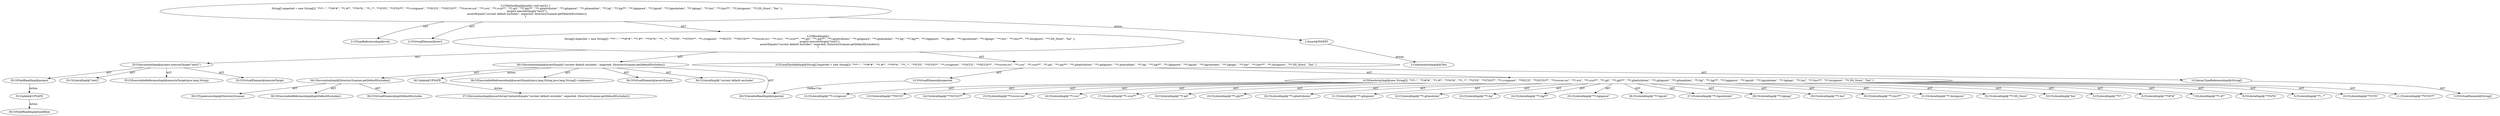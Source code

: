 digraph "test2#?" {
0 [label="2:CtTypeReferenceImpl@void" shape=ellipse]
1 [label="2:CtVirtualElement@test2" shape=ellipse]
2 [label="3:CtVirtualElement@String[]" shape=ellipse]
3 [label="3:CtArrayTypeReferenceImpl@String[]" shape=ellipse]
4 [label="4:CtNewArrayImpl@new String[]\{ \"**/*~\", \"**/#*#\", \"**/.#*\", \"**/%*%\", \"**/._*\", \"**/CVS\", \"**/CVS/**\", \"**/.cvsignore\", \"**/SCCS\", \"**/SCCS/**\", \"**/vssver.scc\", \"**/.svn\", \"**/.svn/**\", \"**/.git\", \"**/.git/**\", \"**/.gitattributes\", \"**/.gitignore\", \"**/.gitmodules\", \"**/.hg\", \"**/.hg/**\", \"**/.hgignore\", \"**/.hgsub\", \"**/.hgsubstate\", \"**/.hgtags\", \"**/.bzr\", \"**/.bzr/**\", \"**/.bzrignore\", \"**/.DS_Store\", \"foo\" \}" shape=ellipse]
5 [label="5:CtLiteralImpl@\"**/*~\"" shape=ellipse]
6 [label="6:CtLiteralImpl@\"**/#*#\"" shape=ellipse]
7 [label="7:CtLiteralImpl@\"**/.#*\"" shape=ellipse]
8 [label="8:CtLiteralImpl@\"**/%*%\"" shape=ellipse]
9 [label="9:CtLiteralImpl@\"**/._*\"" shape=ellipse]
10 [label="10:CtLiteralImpl@\"**/CVS\"" shape=ellipse]
11 [label="11:CtLiteralImpl@\"**/CVS/**\"" shape=ellipse]
12 [label="12:CtLiteralImpl@\"**/.cvsignore\"" shape=ellipse]
13 [label="13:CtLiteralImpl@\"**/SCCS\"" shape=ellipse]
14 [label="14:CtLiteralImpl@\"**/SCCS/**\"" shape=ellipse]
15 [label="15:CtLiteralImpl@\"**/vssver.scc\"" shape=ellipse]
16 [label="16:CtLiteralImpl@\"**/.svn\"" shape=ellipse]
17 [label="17:CtLiteralImpl@\"**/.svn/**\"" shape=ellipse]
18 [label="18:CtLiteralImpl@\"**/.git\"" shape=ellipse]
19 [label="19:CtLiteralImpl@\"**/.git/**\"" shape=ellipse]
20 [label="20:CtLiteralImpl@\"**/.gitattributes\"" shape=ellipse]
21 [label="21:CtLiteralImpl@\"**/.gitignore\"" shape=ellipse]
22 [label="22:CtLiteralImpl@\"**/.gitmodules\"" shape=ellipse]
23 [label="23:CtLiteralImpl@\"**/.hg\"" shape=ellipse]
24 [label="24:CtLiteralImpl@\"**/.hg/**\"" shape=ellipse]
25 [label="25:CtLiteralImpl@\"**/.hgignore\"" shape=ellipse]
26 [label="26:CtLiteralImpl@\"**/.hgsub\"" shape=ellipse]
27 [label="27:CtLiteralImpl@\"**/.hgsubstate\"" shape=ellipse]
28 [label="28:CtLiteralImpl@\"**/.hgtags\"" shape=ellipse]
29 [label="29:CtLiteralImpl@\"**/.bzr\"" shape=ellipse]
30 [label="30:CtLiteralImpl@\"**/.bzr/**\"" shape=ellipse]
31 [label="31:CtLiteralImpl@\"**/.bzrignore\"" shape=ellipse]
32 [label="32:CtLiteralImpl@\"**/.DS_Store\"" shape=ellipse]
33 [label="33:CtLiteralImpl@\"foo\"" shape=ellipse]
34 [label="3:CtVirtualElement@expected" shape=ellipse]
35 [label="3:CtLocalVariableImpl@String[] expected = new String[]\{ \"**/*~\", \"**/#*#\", \"**/.#*\", \"**/%*%\", \"**/._*\", \"**/CVS\", \"**/CVS/**\", \"**/.cvsignore\", \"**/SCCS\", \"**/SCCS/**\", \"**/vssver.scc\", \"**/.svn\", \"**/.svn/**\", \"**/.git\", \"**/.git/**\", \"**/.gitattributes\", \"**/.gitignore\", \"**/.gitmodules\", \"**/.hg\", \"**/.hg/**\", \"**/.hgignore\", \"**/.hgsub\", \"**/.hgsubstate\", \"**/.hgtags\", \"**/.bzr\", \"**/.bzr/**\", \"**/.bzrignore\", \"**/.DS_Store\", \"foo\" \}" shape=ellipse]
36 [label="35:CtExecutableReferenceImpl@executeTarget(java.lang.String)" shape=ellipse]
37 [label="35:CtVirtualElement@executeTarget" shape=ellipse]
38 [label="35:CtFieldReadImpl@project" shape=ellipse]
39 [label="35:CtLiteralImpl@\"test2\"" shape=ellipse]
40 [label="35:CtInvocationImpl@project.executeTarget(\"test2\")" shape=ellipse]
41 [label="36:CtExecutableReferenceImpl@assertEquals(java.lang.String,java.lang.String[],<unknown>)" shape=ellipse]
42 [label="36:CtVirtualElement@assertEquals" shape=ellipse]
43 [label="36:CtLiteralImpl@\"current default excludes\"" shape=ellipse]
44 [label="36:CtVariableReadImpl@expected" shape=ellipse]
45 [label="36:CtExecutableReferenceImpl@getDefaultExcludes()" shape=ellipse]
46 [label="36:CtVirtualElement@getDefaultExcludes" shape=ellipse]
47 [label="36:CtTypeAccessImpl@DirectoryScanner" shape=ellipse]
48 [label="36:CtInvocationImpl@DirectoryScanner.getDefaultExcludes()" shape=ellipse]
49 [label="36:CtInvocationImpl@assertEquals(\"current default excludes\", expected, DirectoryScanner.getDefaultExcludes())" shape=ellipse]
50 [label="2:CtBlockImpl@\{
    String[] expected = new String[]\{ \"**/*~\", \"**/#*#\", \"**/.#*\", \"**/%*%\", \"**/._*\", \"**/CVS\", \"**/CVS/**\", \"**/.cvsignore\", \"**/SCCS\", \"**/SCCS/**\", \"**/vssver.scc\", \"**/.svn\", \"**/.svn/**\", \"**/.git\", \"**/.git/**\", \"**/.gitattributes\", \"**/.gitignore\", \"**/.gitmodules\", \"**/.hg\", \"**/.hg/**\", \"**/.hgignore\", \"**/.hgsub\", \"**/.hgsubstate\", \"**/.hgtags\", \"**/.bzr\", \"**/.bzr/**\", \"**/.bzrignore\", \"**/.DS_Store\", \"foo\" \};
    project.executeTarget(\"test2\");
    assertEquals(\"current default excludes\", expected, DirectoryScanner.getDefaultExcludes());
\}" shape=ellipse]
51 [label="2:CtMethodImpl@public void test2() \{
    String[] expected = new String[]\{ \"**/*~\", \"**/#*#\", \"**/.#*\", \"**/%*%\", \"**/._*\", \"**/CVS\", \"**/CVS/**\", \"**/.cvsignore\", \"**/SCCS\", \"**/SCCS/**\", \"**/vssver.scc\", \"**/.svn\", \"**/.svn/**\", \"**/.git\", \"**/.git/**\", \"**/.gitattributes\", \"**/.gitignore\", \"**/.gitmodules\", \"**/.hg\", \"**/.hg/**\", \"**/.hgignore\", \"**/.hgsub\", \"**/.hgsubstate\", \"**/.hgtags\", \"**/.bzr\", \"**/.bzr/**\", \"**/.bzrignore\", \"**/.DS_Store\", \"foo\" \};
    project.executeTarget(\"test2\");
    assertEquals(\"current default excludes\", expected, DirectoryScanner.getDefaultExcludes());
\}" shape=ellipse]
52 [label="36:Update@UPDATE" shape=ellipse]
53 [label="37:CtInvocationImpl@assertArrayContentsEquals(\"current default excludes\", expected, DirectoryScanner.getDefaultExcludes())" shape=ellipse]
54 [label="35:Update@UPDATE" shape=ellipse]
55 [label="36:CtFieldReadImpl@buildRule" shape=ellipse]
56 [label="2:Insert@INSERT" shape=ellipse]
57 [label="2:CtAnnotationImpl@@Test" shape=ellipse]
3 -> 2 [label="AST"];
4 -> 5 [label="AST"];
4 -> 6 [label="AST"];
4 -> 7 [label="AST"];
4 -> 8 [label="AST"];
4 -> 9 [label="AST"];
4 -> 10 [label="AST"];
4 -> 11 [label="AST"];
4 -> 12 [label="AST"];
4 -> 13 [label="AST"];
4 -> 14 [label="AST"];
4 -> 15 [label="AST"];
4 -> 16 [label="AST"];
4 -> 17 [label="AST"];
4 -> 18 [label="AST"];
4 -> 19 [label="AST"];
4 -> 20 [label="AST"];
4 -> 21 [label="AST"];
4 -> 22 [label="AST"];
4 -> 23 [label="AST"];
4 -> 24 [label="AST"];
4 -> 25 [label="AST"];
4 -> 26 [label="AST"];
4 -> 27 [label="AST"];
4 -> 28 [label="AST"];
4 -> 29 [label="AST"];
4 -> 30 [label="AST"];
4 -> 31 [label="AST"];
4 -> 32 [label="AST"];
4 -> 33 [label="AST"];
34 -> 44 [label="Define-Use"];
35 -> 34 [label="AST"];
35 -> 3 [label="AST"];
35 -> 4 [label="AST"];
38 -> 54 [label="Action"];
40 -> 37 [label="AST"];
40 -> 38 [label="AST"];
40 -> 36 [label="AST"];
40 -> 39 [label="AST"];
48 -> 46 [label="AST"];
48 -> 47 [label="AST"];
48 -> 45 [label="AST"];
49 -> 42 [label="AST"];
49 -> 41 [label="AST"];
49 -> 43 [label="AST"];
49 -> 44 [label="AST"];
49 -> 48 [label="AST"];
49 -> 52 [label="Action"];
50 -> 35 [label="AST"];
50 -> 40 [label="AST"];
50 -> 49 [label="AST"];
51 -> 1 [label="AST"];
51 -> 0 [label="AST"];
51 -> 50 [label="AST"];
51 -> 56 [label="Action"];
52 -> 53 [label="Action"];
54 -> 55 [label="Action"];
56 -> 57 [label="Action"];
}